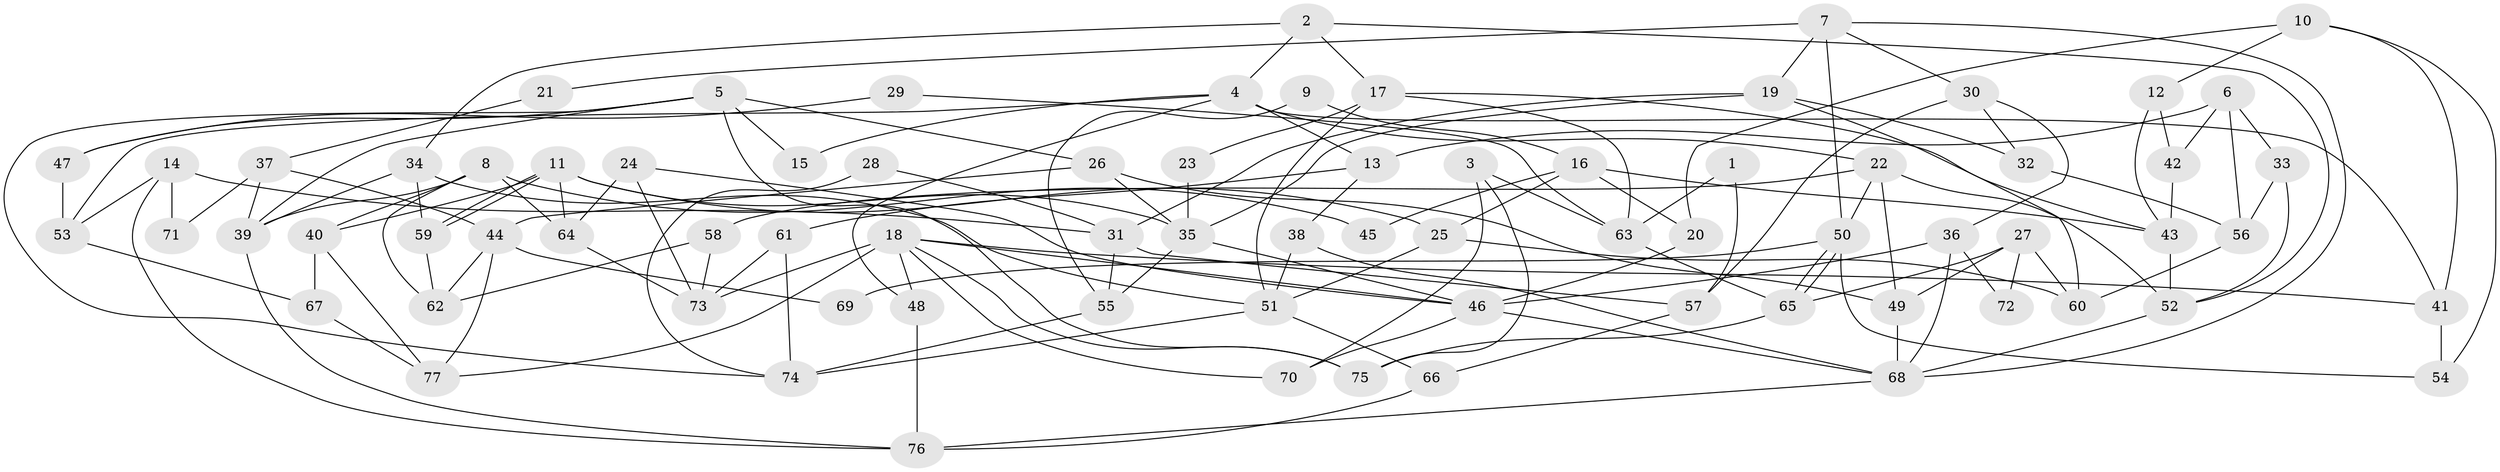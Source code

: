// Generated by graph-tools (version 1.1) at 2025/50/03/09/25 04:50:41]
// undirected, 77 vertices, 154 edges
graph export_dot {
graph [start="1"]
  node [color=gray90,style=filled];
  1;
  2;
  3;
  4;
  5;
  6;
  7;
  8;
  9;
  10;
  11;
  12;
  13;
  14;
  15;
  16;
  17;
  18;
  19;
  20;
  21;
  22;
  23;
  24;
  25;
  26;
  27;
  28;
  29;
  30;
  31;
  32;
  33;
  34;
  35;
  36;
  37;
  38;
  39;
  40;
  41;
  42;
  43;
  44;
  45;
  46;
  47;
  48;
  49;
  50;
  51;
  52;
  53;
  54;
  55;
  56;
  57;
  58;
  59;
  60;
  61;
  62;
  63;
  64;
  65;
  66;
  67;
  68;
  69;
  70;
  71;
  72;
  73;
  74;
  75;
  76;
  77;
  1 -- 63;
  1 -- 57;
  2 -- 52;
  2 -- 4;
  2 -- 17;
  2 -- 34;
  3 -- 70;
  3 -- 75;
  3 -- 63;
  4 -- 48;
  4 -- 22;
  4 -- 13;
  4 -- 15;
  4 -- 41;
  4 -- 53;
  5 -- 75;
  5 -- 39;
  5 -- 15;
  5 -- 26;
  5 -- 47;
  5 -- 74;
  6 -- 33;
  6 -- 13;
  6 -- 42;
  6 -- 56;
  7 -- 19;
  7 -- 68;
  7 -- 21;
  7 -- 30;
  7 -- 50;
  8 -- 40;
  8 -- 62;
  8 -- 39;
  8 -- 45;
  8 -- 64;
  9 -- 55;
  9 -- 16;
  10 -- 41;
  10 -- 20;
  10 -- 12;
  10 -- 54;
  11 -- 64;
  11 -- 59;
  11 -- 59;
  11 -- 25;
  11 -- 35;
  11 -- 40;
  12 -- 43;
  12 -- 42;
  13 -- 38;
  13 -- 61;
  14 -- 31;
  14 -- 76;
  14 -- 53;
  14 -- 71;
  16 -- 25;
  16 -- 43;
  16 -- 20;
  16 -- 45;
  17 -- 51;
  17 -- 23;
  17 -- 43;
  17 -- 63;
  18 -- 41;
  18 -- 46;
  18 -- 48;
  18 -- 70;
  18 -- 73;
  18 -- 75;
  18 -- 77;
  19 -- 31;
  19 -- 60;
  19 -- 32;
  19 -- 35;
  20 -- 46;
  21 -- 37;
  22 -- 49;
  22 -- 50;
  22 -- 52;
  22 -- 58;
  23 -- 35;
  24 -- 73;
  24 -- 46;
  24 -- 64;
  25 -- 51;
  25 -- 60;
  26 -- 35;
  26 -- 44;
  26 -- 49;
  27 -- 65;
  27 -- 49;
  27 -- 60;
  27 -- 72;
  28 -- 74;
  28 -- 31;
  29 -- 63;
  29 -- 47;
  30 -- 32;
  30 -- 36;
  30 -- 57;
  31 -- 55;
  31 -- 57;
  32 -- 56;
  33 -- 56;
  33 -- 52;
  34 -- 59;
  34 -- 39;
  34 -- 51;
  35 -- 46;
  35 -- 55;
  36 -- 46;
  36 -- 68;
  36 -- 72;
  37 -- 44;
  37 -- 39;
  37 -- 71;
  38 -- 68;
  38 -- 51;
  39 -- 76;
  40 -- 77;
  40 -- 67;
  41 -- 54;
  42 -- 43;
  43 -- 52;
  44 -- 77;
  44 -- 62;
  44 -- 69;
  46 -- 68;
  46 -- 70;
  47 -- 53;
  48 -- 76;
  49 -- 68;
  50 -- 65;
  50 -- 65;
  50 -- 54;
  50 -- 69;
  51 -- 74;
  51 -- 66;
  52 -- 68;
  53 -- 67;
  55 -- 74;
  56 -- 60;
  57 -- 66;
  58 -- 73;
  58 -- 62;
  59 -- 62;
  61 -- 73;
  61 -- 74;
  63 -- 65;
  64 -- 73;
  65 -- 75;
  66 -- 76;
  67 -- 77;
  68 -- 76;
}

